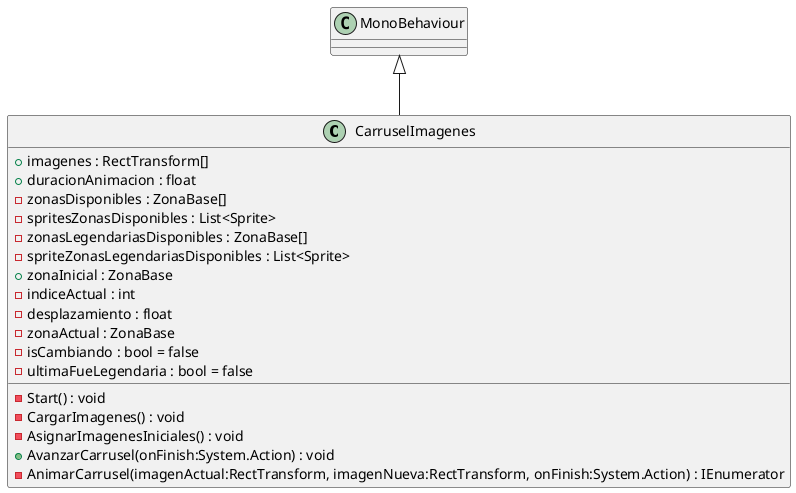 @startuml
class CarruselImagenes {
    + imagenes : RectTransform[]
    + duracionAnimacion : float
    - zonasDisponibles : ZonaBase[]
    - spritesZonasDisponibles : List<Sprite>
    - zonasLegendariasDisponibles : ZonaBase[]
    - spriteZonasLegendariasDisponibles : List<Sprite>
    + zonaInicial : ZonaBase
    - indiceActual : int
    - desplazamiento : float
    - zonaActual : ZonaBase
    - isCambiando : bool = false
    - ultimaFueLegendaria : bool = false
    - Start() : void
    - CargarImagenes() : void
    - AsignarImagenesIniciales() : void
    + AvanzarCarrusel(onFinish:System.Action) : void
    - AnimarCarrusel(imagenActual:RectTransform, imagenNueva:RectTransform, onFinish:System.Action) : IEnumerator
}
MonoBehaviour <|-- CarruselImagenes
@enduml
